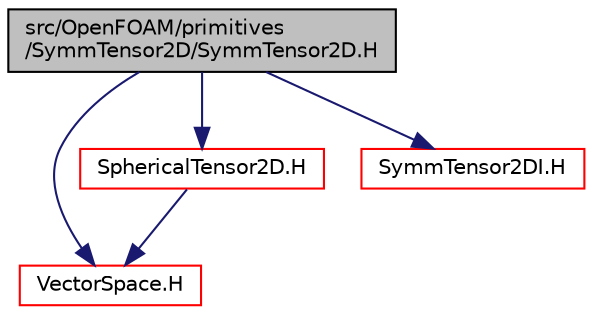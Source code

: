 digraph "src/OpenFOAM/primitives/SymmTensor2D/SymmTensor2D.H"
{
  bgcolor="transparent";
  edge [fontname="Helvetica",fontsize="10",labelfontname="Helvetica",labelfontsize="10"];
  node [fontname="Helvetica",fontsize="10",shape=record];
  Node1 [label="src/OpenFOAM/primitives\l/SymmTensor2D/SymmTensor2D.H",height=0.2,width=0.4,color="black", fillcolor="grey75", style="filled", fontcolor="black"];
  Node1 -> Node2 [color="midnightblue",fontsize="10",style="solid",fontname="Helvetica"];
  Node2 [label="VectorSpace.H",height=0.2,width=0.4,color="red",URL="$a09204.html"];
  Node1 -> Node3 [color="midnightblue",fontsize="10",style="solid",fontname="Helvetica"];
  Node3 [label="SphericalTensor2D.H",height=0.2,width=0.4,color="red",URL="$a09103.html"];
  Node3 -> Node2 [color="midnightblue",fontsize="10",style="solid",fontname="Helvetica"];
  Node1 -> Node4 [color="midnightblue",fontsize="10",style="solid",fontname="Helvetica"];
  Node4 [label="SymmTensor2DI.H",height=0.2,width=0.4,color="red",URL="$a09155.html"];
}
